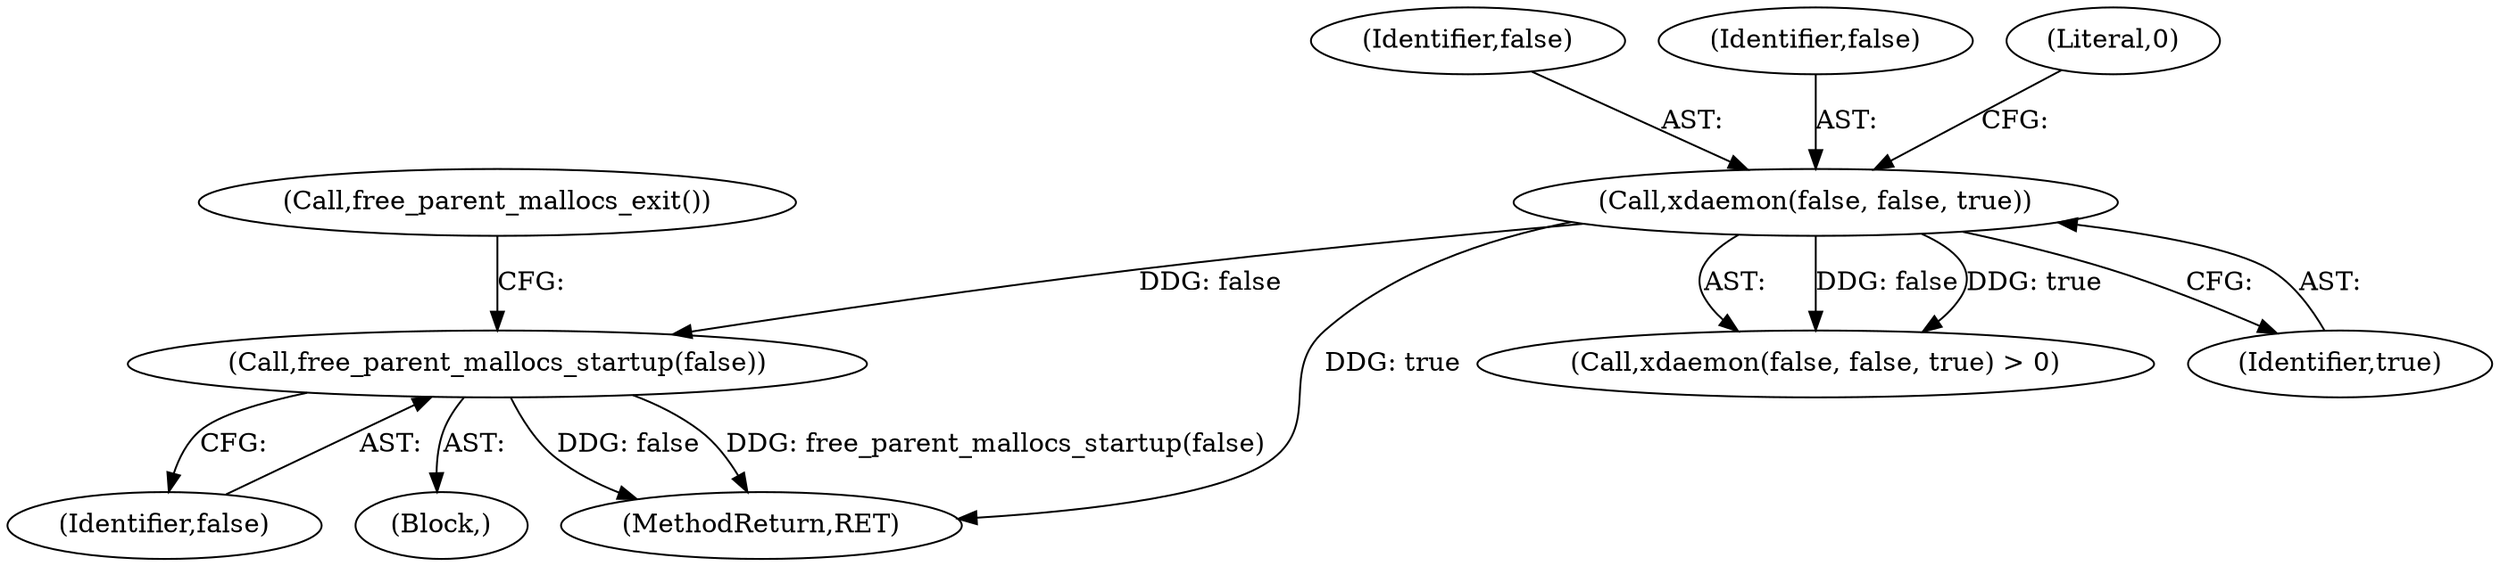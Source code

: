 digraph "0_keepalived_c6247a9ef2c7b33244ab1d3aa5d629ec49f0a067_1@API" {
"1000662" [label="(Call,free_parent_mallocs_startup(false))"];
"1000594" [label="(Call,xdaemon(false, false, true))"];
"1000596" [label="(Identifier,false)"];
"1000664" [label="(Call,free_parent_mallocs_exit())"];
"1000595" [label="(Identifier,false)"];
"1000593" [label="(Call,xdaemon(false, false, true) > 0)"];
"1000597" [label="(Identifier,true)"];
"1000663" [label="(Identifier,false)"];
"1000598" [label="(Literal,0)"];
"1000662" [label="(Call,free_parent_mallocs_startup(false))"];
"1000129" [label="(Block,)"];
"1000594" [label="(Call,xdaemon(false, false, true))"];
"1000673" [label="(MethodReturn,RET)"];
"1000662" -> "1000129"  [label="AST: "];
"1000662" -> "1000663"  [label="CFG: "];
"1000663" -> "1000662"  [label="AST: "];
"1000664" -> "1000662"  [label="CFG: "];
"1000662" -> "1000673"  [label="DDG: false"];
"1000662" -> "1000673"  [label="DDG: free_parent_mallocs_startup(false)"];
"1000594" -> "1000662"  [label="DDG: false"];
"1000594" -> "1000593"  [label="AST: "];
"1000594" -> "1000597"  [label="CFG: "];
"1000595" -> "1000594"  [label="AST: "];
"1000596" -> "1000594"  [label="AST: "];
"1000597" -> "1000594"  [label="AST: "];
"1000598" -> "1000594"  [label="CFG: "];
"1000594" -> "1000673"  [label="DDG: true"];
"1000594" -> "1000593"  [label="DDG: false"];
"1000594" -> "1000593"  [label="DDG: true"];
}
